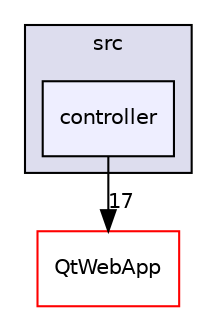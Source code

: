 digraph "prerequisites/QtWebApp/Demo1/src/controller" {
  compound=true
  node [ fontsize="10", fontname="Helvetica"];
  edge [ labelfontsize="10", labelfontname="Helvetica"];
  subgraph clusterdir_9e3e2c62c18747de0a0a2c20770e3058 {
    graph [ bgcolor="#ddddee", pencolor="black", label="src" fontname="Helvetica", fontsize="10", URL="dir_9e3e2c62c18747de0a0a2c20770e3058.html"]
  dir_c692a0ec7ce22e297506c7e98708139b [shape=box, label="controller", style="filled", fillcolor="#eeeeff", pencolor="black", URL="dir_c692a0ec7ce22e297506c7e98708139b.html"];
  }
  dir_fcefc31fc3f25546f55bfcf4421333ad [shape=box label="QtWebApp" fillcolor="white" style="filled" color="red" URL="dir_fcefc31fc3f25546f55bfcf4421333ad.html"];
  dir_c692a0ec7ce22e297506c7e98708139b->dir_fcefc31fc3f25546f55bfcf4421333ad [headlabel="17", labeldistance=1.5 headhref="dir_000418_000400.html"];
}
